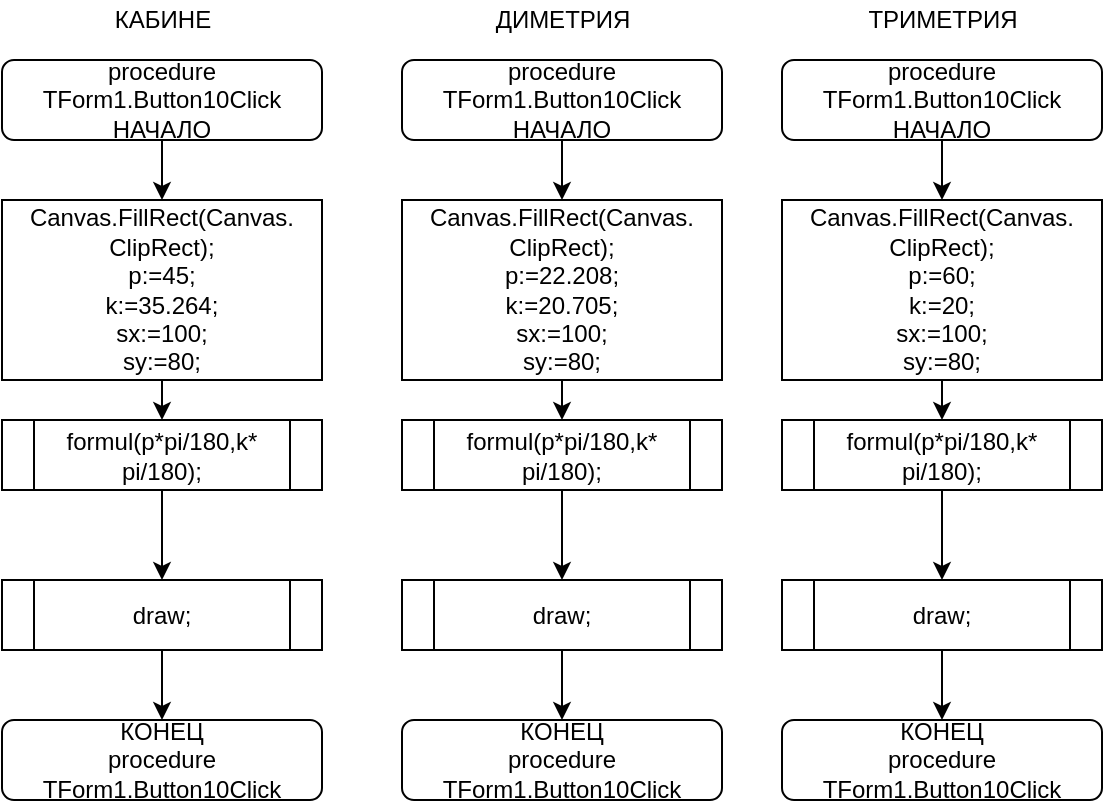 <mxfile version="15.7.0" type="device"><diagram id="KrjcEsHuGF2NyMx079-U" name="Page-1"><mxGraphModel dx="4664" dy="5792" grid="1" gridSize="10" guides="1" tooltips="1" connect="1" arrows="1" fold="1" page="1" pageScale="1" pageWidth="1169" pageHeight="1654" math="0" shadow="0"><root><mxCell id="0"/><mxCell id="1" parent="0"/><mxCell id="Pd4wUc615vwiKNgfeLyQ-157" value="КАБИНЕ" style="text;html=1;align=center;verticalAlign=middle;resizable=0;points=[];autosize=1;strokeColor=none;fillColor=none;" vertex="1" parent="1"><mxGeometry x="1280" y="20" width="60" height="20" as="geometry"/></mxCell><mxCell id="Pd4wUc615vwiKNgfeLyQ-158" style="edgeStyle=orthogonalEdgeStyle;rounded=0;orthogonalLoop=1;jettySize=auto;html=1;exitX=0.5;exitY=1;exitDx=0;exitDy=0;entryX=0.5;entryY=0;entryDx=0;entryDy=0;" edge="1" parent="1" source="Pd4wUc615vwiKNgfeLyQ-159" target="Pd4wUc615vwiKNgfeLyQ-161"><mxGeometry relative="1" as="geometry"/></mxCell><mxCell id="Pd4wUc615vwiKNgfeLyQ-159" value="procedure TForm1.Button10Click&lt;br&gt;НАЧАЛО" style="rounded=1;whiteSpace=wrap;html=1;" vertex="1" parent="1"><mxGeometry x="1230" y="50" width="160" height="40" as="geometry"/></mxCell><mxCell id="Pd4wUc615vwiKNgfeLyQ-160" style="edgeStyle=orthogonalEdgeStyle;rounded=0;orthogonalLoop=1;jettySize=auto;html=1;exitX=0.5;exitY=1;exitDx=0;exitDy=0;entryX=0.5;entryY=0;entryDx=0;entryDy=0;" edge="1" parent="1" source="Pd4wUc615vwiKNgfeLyQ-161"><mxGeometry relative="1" as="geometry"><mxPoint x="1310" y="230" as="targetPoint"/></mxGeometry></mxCell><mxCell id="Pd4wUc615vwiKNgfeLyQ-161" value="&lt;div&gt;Canvas.FillRect(Canvas.&lt;/div&gt;&lt;div&gt;ClipRect);&lt;/div&gt;&lt;div&gt;p:=45;&lt;/div&gt;&lt;div&gt;k:=35.264;&lt;/div&gt;&lt;div&gt;sx:=100;&lt;/div&gt;&lt;div&gt;sy:=80;&lt;/div&gt;" style="rounded=0;whiteSpace=wrap;html=1;" vertex="1" parent="1"><mxGeometry x="1230" y="120" width="160" height="90" as="geometry"/></mxCell><mxCell id="Pd4wUc615vwiKNgfeLyQ-162" style="edgeStyle=orthogonalEdgeStyle;rounded=0;orthogonalLoop=1;jettySize=auto;html=1;exitX=0.5;exitY=1;exitDx=0;exitDy=0;entryX=0.5;entryY=0;entryDx=0;entryDy=0;" edge="1" parent="1" source="Pd4wUc615vwiKNgfeLyQ-163" target="Pd4wUc615vwiKNgfeLyQ-164"><mxGeometry relative="1" as="geometry"/></mxCell><mxCell id="Pd4wUc615vwiKNgfeLyQ-163" value="draw;" style="shape=process;whiteSpace=wrap;html=1;backgroundOutline=1;" vertex="1" parent="1"><mxGeometry x="1230" y="310" width="160" height="35" as="geometry"/></mxCell><mxCell id="Pd4wUc615vwiKNgfeLyQ-164" value="КОНЕЦ&lt;br&gt;procedure TForm1.Button10Click" style="rounded=1;whiteSpace=wrap;html=1;" vertex="1" parent="1"><mxGeometry x="1230" y="380" width="160" height="40" as="geometry"/></mxCell><mxCell id="Pd4wUc615vwiKNgfeLyQ-165" style="edgeStyle=orthogonalEdgeStyle;rounded=0;orthogonalLoop=1;jettySize=auto;html=1;exitX=0.5;exitY=1;exitDx=0;exitDy=0;entryX=0.5;entryY=0;entryDx=0;entryDy=0;" edge="1" parent="1" source="Pd4wUc615vwiKNgfeLyQ-166" target="Pd4wUc615vwiKNgfeLyQ-163"><mxGeometry relative="1" as="geometry"/></mxCell><mxCell id="Pd4wUc615vwiKNgfeLyQ-166" value="formul(p*pi/180,k*&lt;br&gt;pi/180);" style="shape=process;whiteSpace=wrap;html=1;backgroundOutline=1;" vertex="1" parent="1"><mxGeometry x="1230" y="230" width="160" height="35" as="geometry"/></mxCell><mxCell id="Pd4wUc615vwiKNgfeLyQ-167" value="ДИМЕТРИЯ" style="text;html=1;align=center;verticalAlign=middle;resizable=0;points=[];autosize=1;strokeColor=none;fillColor=none;" vertex="1" parent="1"><mxGeometry x="1470" y="20" width="80" height="20" as="geometry"/></mxCell><mxCell id="Pd4wUc615vwiKNgfeLyQ-168" style="edgeStyle=orthogonalEdgeStyle;rounded=0;orthogonalLoop=1;jettySize=auto;html=1;exitX=0.5;exitY=1;exitDx=0;exitDy=0;entryX=0.5;entryY=0;entryDx=0;entryDy=0;" edge="1" parent="1" source="Pd4wUc615vwiKNgfeLyQ-169" target="Pd4wUc615vwiKNgfeLyQ-171"><mxGeometry relative="1" as="geometry"/></mxCell><mxCell id="Pd4wUc615vwiKNgfeLyQ-169" value="procedure TForm1.Button10Click&lt;br&gt;НАЧАЛО" style="rounded=1;whiteSpace=wrap;html=1;" vertex="1" parent="1"><mxGeometry x="1430" y="50" width="160" height="40" as="geometry"/></mxCell><mxCell id="Pd4wUc615vwiKNgfeLyQ-170" style="edgeStyle=orthogonalEdgeStyle;rounded=0;orthogonalLoop=1;jettySize=auto;html=1;exitX=0.5;exitY=1;exitDx=0;exitDy=0;entryX=0.5;entryY=0;entryDx=0;entryDy=0;" edge="1" parent="1" source="Pd4wUc615vwiKNgfeLyQ-171"><mxGeometry relative="1" as="geometry"><mxPoint x="1510" y="230" as="targetPoint"/></mxGeometry></mxCell><mxCell id="Pd4wUc615vwiKNgfeLyQ-171" value="&lt;div&gt;Canvas.FillRect(Canvas. ClipRect);&lt;/div&gt;&lt;div&gt;p:=22.208;&lt;/div&gt;&lt;div&gt;k:=20.705;&lt;/div&gt;&lt;div&gt;sx:=100;&lt;/div&gt;&lt;div&gt;sy:=80;&lt;/div&gt;" style="rounded=0;whiteSpace=wrap;html=1;" vertex="1" parent="1"><mxGeometry x="1430" y="120" width="160" height="90" as="geometry"/></mxCell><mxCell id="Pd4wUc615vwiKNgfeLyQ-172" style="edgeStyle=orthogonalEdgeStyle;rounded=0;orthogonalLoop=1;jettySize=auto;html=1;exitX=0.5;exitY=1;exitDx=0;exitDy=0;entryX=0.5;entryY=0;entryDx=0;entryDy=0;" edge="1" parent="1" source="Pd4wUc615vwiKNgfeLyQ-173" target="Pd4wUc615vwiKNgfeLyQ-174"><mxGeometry relative="1" as="geometry"/></mxCell><mxCell id="Pd4wUc615vwiKNgfeLyQ-173" value="draw;" style="shape=process;whiteSpace=wrap;html=1;backgroundOutline=1;" vertex="1" parent="1"><mxGeometry x="1430" y="310" width="160" height="35" as="geometry"/></mxCell><mxCell id="Pd4wUc615vwiKNgfeLyQ-174" value="КОНЕЦ&lt;br&gt;procedure TForm1.Button10Click" style="rounded=1;whiteSpace=wrap;html=1;" vertex="1" parent="1"><mxGeometry x="1430" y="380" width="160" height="40" as="geometry"/></mxCell><mxCell id="Pd4wUc615vwiKNgfeLyQ-175" style="edgeStyle=orthogonalEdgeStyle;rounded=0;orthogonalLoop=1;jettySize=auto;html=1;exitX=0.5;exitY=1;exitDx=0;exitDy=0;entryX=0.5;entryY=0;entryDx=0;entryDy=0;" edge="1" parent="1" source="Pd4wUc615vwiKNgfeLyQ-176" target="Pd4wUc615vwiKNgfeLyQ-173"><mxGeometry relative="1" as="geometry"/></mxCell><mxCell id="Pd4wUc615vwiKNgfeLyQ-176" value="formul(p*pi/180,k*&lt;br&gt;pi/180);" style="shape=process;whiteSpace=wrap;html=1;backgroundOutline=1;" vertex="1" parent="1"><mxGeometry x="1430" y="230" width="160" height="35" as="geometry"/></mxCell><mxCell id="Pd4wUc615vwiKNgfeLyQ-177" value="ТРИМЕТРИЯ" style="text;html=1;align=center;verticalAlign=middle;resizable=0;points=[];autosize=1;strokeColor=none;fillColor=none;" vertex="1" parent="1"><mxGeometry x="1655" y="20" width="90" height="20" as="geometry"/></mxCell><mxCell id="Pd4wUc615vwiKNgfeLyQ-178" style="edgeStyle=orthogonalEdgeStyle;rounded=0;orthogonalLoop=1;jettySize=auto;html=1;exitX=0.5;exitY=1;exitDx=0;exitDy=0;entryX=0.5;entryY=0;entryDx=0;entryDy=0;" edge="1" parent="1" source="Pd4wUc615vwiKNgfeLyQ-179" target="Pd4wUc615vwiKNgfeLyQ-181"><mxGeometry relative="1" as="geometry"/></mxCell><mxCell id="Pd4wUc615vwiKNgfeLyQ-179" value="procedure TForm1.Button10Click&lt;br&gt;НАЧАЛО" style="rounded=1;whiteSpace=wrap;html=1;" vertex="1" parent="1"><mxGeometry x="1620" y="50" width="160" height="40" as="geometry"/></mxCell><mxCell id="Pd4wUc615vwiKNgfeLyQ-180" style="edgeStyle=orthogonalEdgeStyle;rounded=0;orthogonalLoop=1;jettySize=auto;html=1;exitX=0.5;exitY=1;exitDx=0;exitDy=0;entryX=0.5;entryY=0;entryDx=0;entryDy=0;" edge="1" parent="1" source="Pd4wUc615vwiKNgfeLyQ-181"><mxGeometry relative="1" as="geometry"><mxPoint x="1700" y="230" as="targetPoint"/></mxGeometry></mxCell><mxCell id="Pd4wUc615vwiKNgfeLyQ-181" value="&lt;div&gt;Canvas.FillRect(Canvas. ClipRect);&lt;/div&gt;&lt;div&gt;p:=60;&lt;/div&gt;&lt;div&gt;k:=20;&lt;/div&gt;&lt;div&gt;sx:=100;&lt;/div&gt;&lt;div&gt;sy:=80;&lt;/div&gt;" style="rounded=0;whiteSpace=wrap;html=1;" vertex="1" parent="1"><mxGeometry x="1620" y="120" width="160" height="90" as="geometry"/></mxCell><mxCell id="Pd4wUc615vwiKNgfeLyQ-182" style="edgeStyle=orthogonalEdgeStyle;rounded=0;orthogonalLoop=1;jettySize=auto;html=1;exitX=0.5;exitY=1;exitDx=0;exitDy=0;entryX=0.5;entryY=0;entryDx=0;entryDy=0;" edge="1" parent="1" source="Pd4wUc615vwiKNgfeLyQ-183" target="Pd4wUc615vwiKNgfeLyQ-184"><mxGeometry relative="1" as="geometry"/></mxCell><mxCell id="Pd4wUc615vwiKNgfeLyQ-183" value="draw;" style="shape=process;whiteSpace=wrap;html=1;backgroundOutline=1;" vertex="1" parent="1"><mxGeometry x="1620" y="310" width="160" height="35" as="geometry"/></mxCell><mxCell id="Pd4wUc615vwiKNgfeLyQ-184" value="КОНЕЦ&lt;br&gt;procedure TForm1.Button10Click" style="rounded=1;whiteSpace=wrap;html=1;" vertex="1" parent="1"><mxGeometry x="1620" y="380" width="160" height="40" as="geometry"/></mxCell><mxCell id="Pd4wUc615vwiKNgfeLyQ-185" style="edgeStyle=orthogonalEdgeStyle;rounded=0;orthogonalLoop=1;jettySize=auto;html=1;exitX=0.5;exitY=1;exitDx=0;exitDy=0;entryX=0.5;entryY=0;entryDx=0;entryDy=0;" edge="1" parent="1" source="Pd4wUc615vwiKNgfeLyQ-186" target="Pd4wUc615vwiKNgfeLyQ-183"><mxGeometry relative="1" as="geometry"/></mxCell><mxCell id="Pd4wUc615vwiKNgfeLyQ-186" value="formul(p*pi/180,k*&lt;br&gt;pi/180);" style="shape=process;whiteSpace=wrap;html=1;backgroundOutline=1;" vertex="1" parent="1"><mxGeometry x="1620" y="230" width="160" height="35" as="geometry"/></mxCell></root></mxGraphModel></diagram></mxfile>